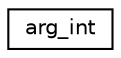 digraph "Graphical Class Hierarchy"
{
 // LATEX_PDF_SIZE
  edge [fontname="Helvetica",fontsize="10",labelfontname="Helvetica",labelfontsize="10"];
  node [fontname="Helvetica",fontsize="10",shape=record];
  rankdir="LR";
  Node0 [label="arg_int",height=0.2,width=0.4,color="black", fillcolor="white", style="filled",URL="$structarg__int.html",tooltip=" "];
}
